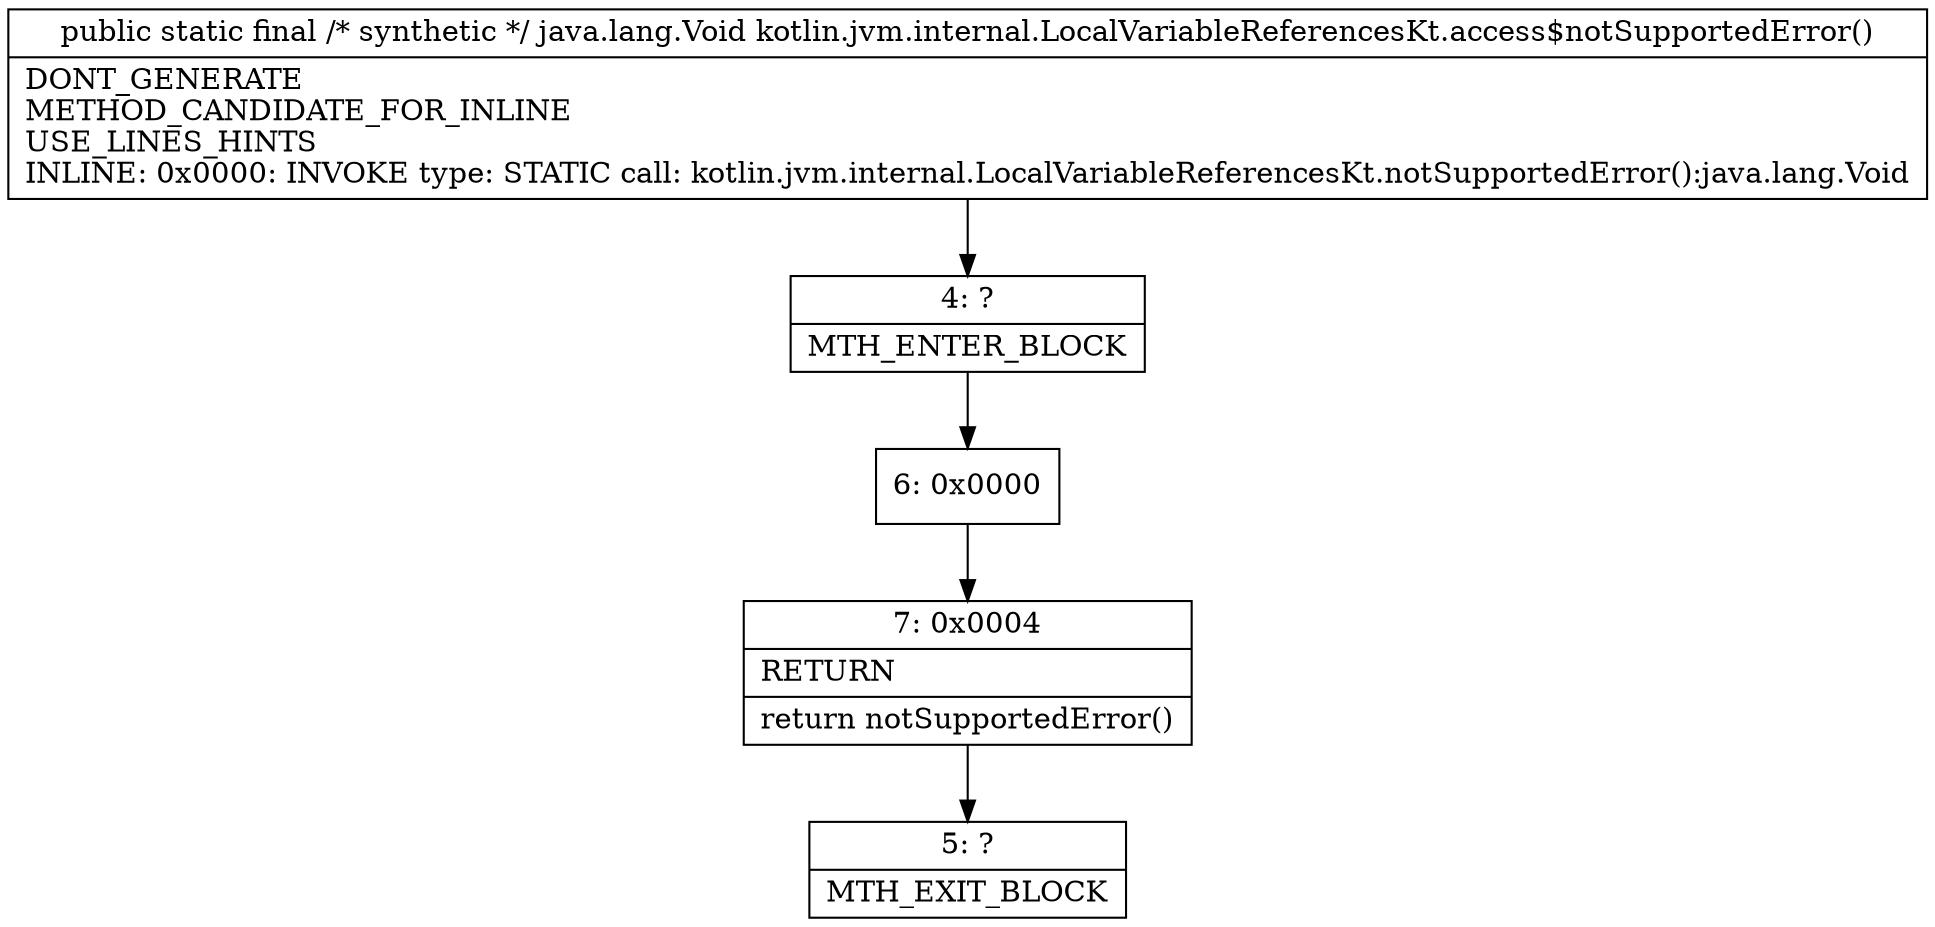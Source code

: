 digraph "CFG forkotlin.jvm.internal.LocalVariableReferencesKt.access$notSupportedError()Ljava\/lang\/Void;" {
Node_4 [shape=record,label="{4\:\ ?|MTH_ENTER_BLOCK\l}"];
Node_6 [shape=record,label="{6\:\ 0x0000}"];
Node_7 [shape=record,label="{7\:\ 0x0004|RETURN\l|return notSupportedError()\l}"];
Node_5 [shape=record,label="{5\:\ ?|MTH_EXIT_BLOCK\l}"];
MethodNode[shape=record,label="{public static final \/* synthetic *\/ java.lang.Void kotlin.jvm.internal.LocalVariableReferencesKt.access$notSupportedError()  | DONT_GENERATE\lMETHOD_CANDIDATE_FOR_INLINE\lUSE_LINES_HINTS\lINLINE: 0x0000: INVOKE   type: STATIC call: kotlin.jvm.internal.LocalVariableReferencesKt.notSupportedError():java.lang.Void\l}"];
MethodNode -> Node_4;Node_4 -> Node_6;
Node_6 -> Node_7;
Node_7 -> Node_5;
}

